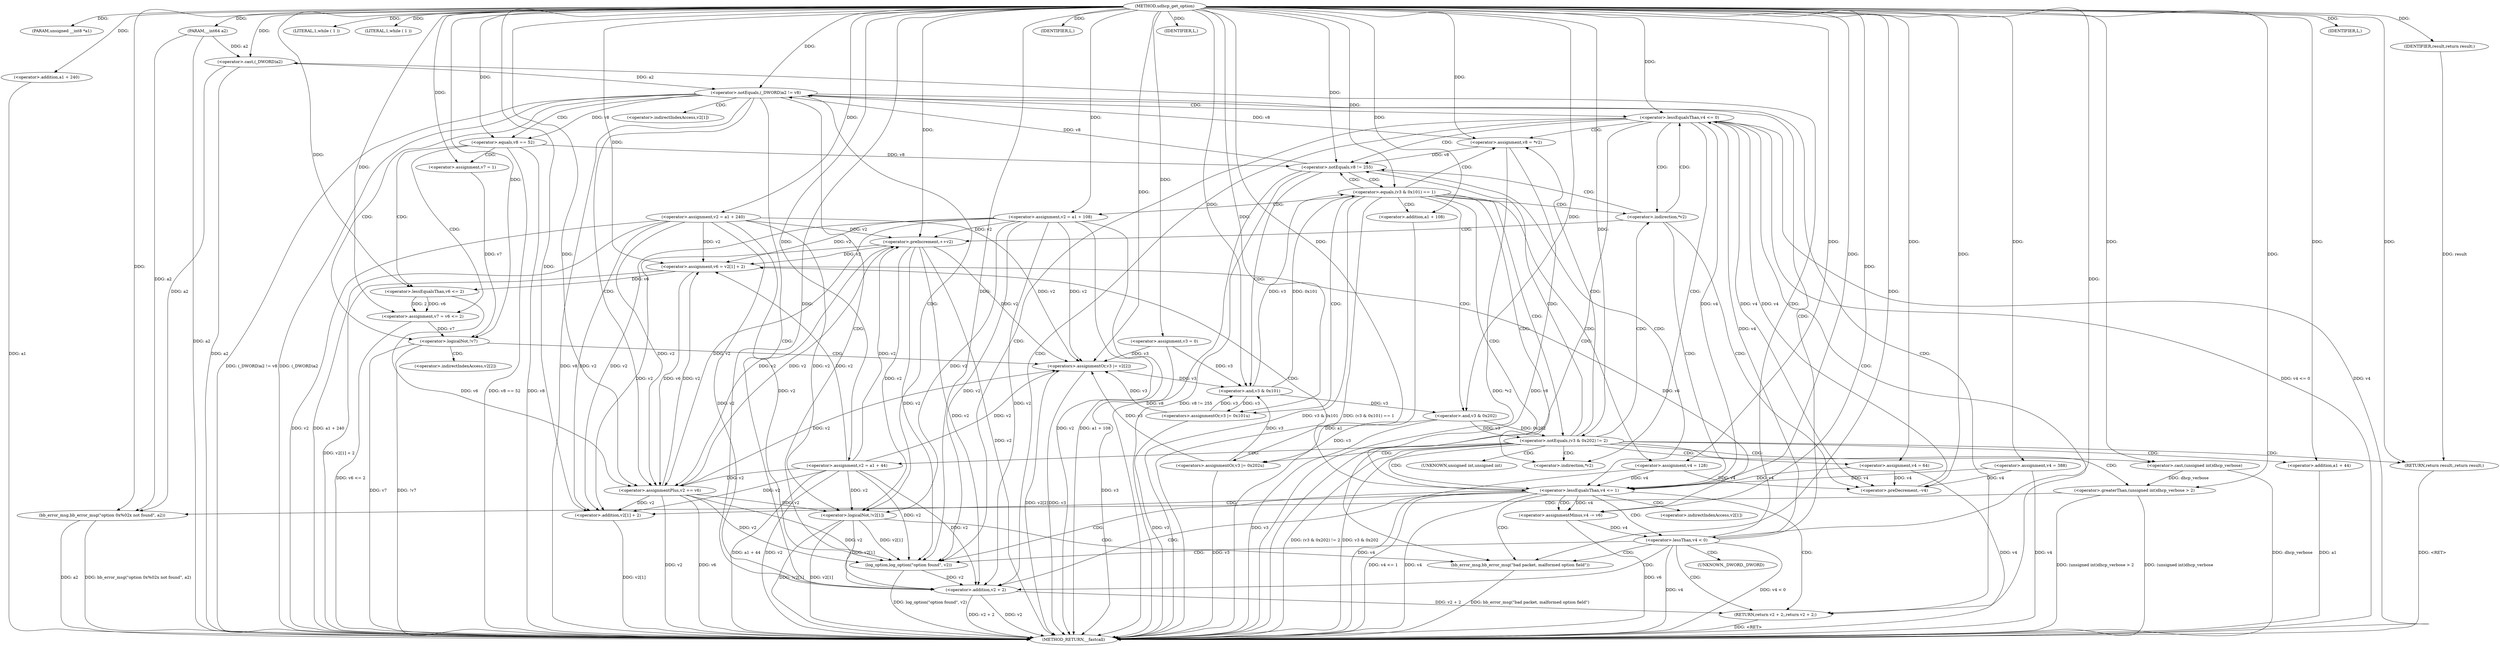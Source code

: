 digraph udhcp_get_option {  
"1000108" [label = "(METHOD,udhcp_get_option)" ]
"1000280" [label = "(METHOD_RETURN,__fastcall)" ]
"1000109" [label = "(PARAM,unsigned __int8 *a1)" ]
"1000110" [label = "(PARAM,__int64 a2)" ]
"1000119" [label = "(<operator>.assignment,v2 = a1 + 240)" ]
"1000121" [label = "(<operator>.addition,a1 + 240)" ]
"1000124" [label = "(<operator>.assignment,v3 = 0)" ]
"1000127" [label = "(<operator>.assignment,v4 = 388)" ]
"1000131" [label = "(LITERAL,1,while ( 1 ))" ]
"1000134" [label = "(LITERAL,1,while ( 1 ))" ]
"1000136" [label = "(<operator>.assignment,v8 = *v2)" ]
"1000144" [label = "(<operator>.preDecrement,--v4)" ]
"1000146" [label = "(<operator>.preIncrement,++v2)" ]
"1000150" [label = "(<operator>.lessEqualsThan,v4 <= 0)" ]
"1000155" [label = "(<operator>.notEquals,v8 != 255)" ]
"1000160" [label = "(<operator>.equals,(v3 & 0x101) == 1)" ]
"1000161" [label = "(<operator>.and,v3 & 0x101)" ]
"1000166" [label = "(<operators>.assignmentOr,v3 |= 0x101u)" ]
"1000169" [label = "(<operator>.assignment,v2 = a1 + 108)" ]
"1000171" [label = "(<operator>.addition,a1 + 108)" ]
"1000174" [label = "(<operator>.assignment,v4 = 128)" ]
"1000180" [label = "(<operator>.notEquals,(v3 & 0x202) != 2)" ]
"1000181" [label = "(<operator>.and,v3 & 0x202)" ]
"1000186" [label = "(IDENTIFIER,L,)" ]
"1000188" [label = "(<operator>.greaterThan,(unsigned int)dhcp_verbose > 2)" ]
"1000189" [label = "(<operator>.cast,(unsigned int)dhcp_verbose)" ]
"1000194" [label = "(bb_error_msg,bb_error_msg(\"option 0x%02x not found\", a2))" ]
"1000197" [label = "(IDENTIFIER,L,)" ]
"1000198" [label = "(RETURN,return result;,return result;)" ]
"1000199" [label = "(IDENTIFIER,result,return result;)" ]
"1000200" [label = "(<operators>.assignmentOr,v3 |= 0x202u)" ]
"1000203" [label = "(<operator>.assignment,v2 = a1 + 44)" ]
"1000205" [label = "(<operator>.addition,a1 + 44)" ]
"1000208" [label = "(<operator>.assignment,v4 = 64)" ]
"1000212" [label = "(<operator>.lessEqualsThan,v4 <= 1)" ]
"1000216" [label = "(<operator>.assignment,v6 = v2[1] + 2)" ]
"1000218" [label = "(<operator>.addition,v2[1] + 2)" ]
"1000223" [label = "(<operator>.assignmentMinus,v4 -= v6)" ]
"1000227" [label = "(<operator>.lessThan,v4 < 0)" ]
"1000232" [label = "(<operator>.notEquals,(_DWORD)a2 != v8)" ]
"1000233" [label = "(<operator>.cast,(_DWORD)a2)" ]
"1000239" [label = "(<operator>.equals,v8 == 52)" ]
"1000242" [label = "(<operator>.assignment,v7 = v6 <= 2)" ]
"1000244" [label = "(<operator>.lessEqualsThan,v6 <= 2)" ]
"1000248" [label = "(<operator>.assignment,v7 = 1)" ]
"1000252" [label = "(<operator>.logicalNot,!v7)" ]
"1000254" [label = "(<operators>.assignmentOr,v3 |= v2[2])" ]
"1000259" [label = "(<operator>.assignmentPlus,v2 += v6)" ]
"1000264" [label = "(<operator>.logicalNot,!v2[1])" ]
"1000270" [label = "(bb_error_msg,bb_error_msg(\"bad packet, malformed option field\"))" ]
"1000272" [label = "(IDENTIFIER,L,)" ]
"1000273" [label = "(log_option,log_option(\"option found\", v2))" ]
"1000276" [label = "(RETURN,return v2 + 2;,return v2 + 2;)" ]
"1000277" [label = "(<operator>.addition,v2 + 2)" ]
"1000138" [label = "(<operator>.indirection,*v2)" ]
"1000141" [label = "(<operator>.indirection,*v2)" ]
"1000190" [label = "(UNKNOWN,unsigned int,unsigned int)" ]
"1000219" [label = "(<operator>.indirectIndexAccess,v2[1])" ]
"1000234" [label = "(UNKNOWN,_DWORD,_DWORD)" ]
"1000256" [label = "(<operator>.indirectIndexAccess,v2[2])" ]
"1000265" [label = "(<operator>.indirectIndexAccess,v2[1])" ]
  "1000119" -> "1000280"  [ label = "DDG: a1 + 240"] 
  "1000277" -> "1000280"  [ label = "DDG: v2 + 2"] 
  "1000136" -> "1000280"  [ label = "DDG: *v2"] 
  "1000124" -> "1000280"  [ label = "DDG: v3"] 
  "1000212" -> "1000280"  [ label = "DDG: v4 <= 1"] 
  "1000259" -> "1000280"  [ label = "DDG: v2"] 
  "1000180" -> "1000280"  [ label = "DDG: v3 & 0x202"] 
  "1000166" -> "1000280"  [ label = "DDG: v3"] 
  "1000160" -> "1000280"  [ label = "DDG: v3 & 0x101"] 
  "1000216" -> "1000280"  [ label = "DDG: v2[1] + 2"] 
  "1000194" -> "1000280"  [ label = "DDG: bb_error_msg(\"option 0x%02x not found\", a2)"] 
  "1000203" -> "1000280"  [ label = "DDG: a1 + 44"] 
  "1000127" -> "1000280"  [ label = "DDG: v4"] 
  "1000189" -> "1000280"  [ label = "DDG: dhcp_verbose"] 
  "1000119" -> "1000280"  [ label = "DDG: v2"] 
  "1000188" -> "1000280"  [ label = "DDG: (unsigned int)dhcp_verbose"] 
  "1000239" -> "1000280"  [ label = "DDG: v8 == 52"] 
  "1000242" -> "1000280"  [ label = "DDG: v6 <= 2"] 
  "1000232" -> "1000280"  [ label = "DDG: (_DWORD)a2"] 
  "1000264" -> "1000280"  [ label = "DDG: v2[1]"] 
  "1000121" -> "1000280"  [ label = "DDG: a1"] 
  "1000212" -> "1000280"  [ label = "DDG: v4"] 
  "1000254" -> "1000280"  [ label = "DDG: v2[2]"] 
  "1000136" -> "1000280"  [ label = "DDG: v8"] 
  "1000270" -> "1000280"  [ label = "DDG: bb_error_msg(\"bad packet, malformed option field\")"] 
  "1000227" -> "1000280"  [ label = "DDG: v4 < 0"] 
  "1000110" -> "1000280"  [ label = "DDG: a2"] 
  "1000150" -> "1000280"  [ label = "DDG: v4 <= 0"] 
  "1000180" -> "1000280"  [ label = "DDG: (v3 & 0x202) != 2"] 
  "1000181" -> "1000280"  [ label = "DDG: v3"] 
  "1000146" -> "1000280"  [ label = "DDG: v2"] 
  "1000203" -> "1000280"  [ label = "DDG: v2"] 
  "1000252" -> "1000280"  [ label = "DDG: v7"] 
  "1000232" -> "1000280"  [ label = "DDG: v8"] 
  "1000155" -> "1000280"  [ label = "DDG: v8 != 255"] 
  "1000232" -> "1000280"  [ label = "DDG: (_DWORD)a2 != v8"] 
  "1000254" -> "1000280"  [ label = "DDG: v3"] 
  "1000259" -> "1000280"  [ label = "DDG: v6"] 
  "1000169" -> "1000280"  [ label = "DDG: v2"] 
  "1000252" -> "1000280"  [ label = "DDG: !v7"] 
  "1000223" -> "1000280"  [ label = "DDG: v6"] 
  "1000169" -> "1000280"  [ label = "DDG: a1 + 108"] 
  "1000208" -> "1000280"  [ label = "DDG: v4"] 
  "1000188" -> "1000280"  [ label = "DDG: (unsigned int)dhcp_verbose > 2"] 
  "1000155" -> "1000280"  [ label = "DDG: v8"] 
  "1000200" -> "1000280"  [ label = "DDG: v3"] 
  "1000205" -> "1000280"  [ label = "DDG: a1"] 
  "1000227" -> "1000280"  [ label = "DDG: v4"] 
  "1000273" -> "1000280"  [ label = "DDG: log_option(\"option found\", v2)"] 
  "1000194" -> "1000280"  [ label = "DDG: a2"] 
  "1000277" -> "1000280"  [ label = "DDG: v2"] 
  "1000264" -> "1000280"  [ label = "DDG: !v2[1]"] 
  "1000160" -> "1000280"  [ label = "DDG: (v3 & 0x101) == 1"] 
  "1000174" -> "1000280"  [ label = "DDG: v4"] 
  "1000171" -> "1000280"  [ label = "DDG: a1"] 
  "1000239" -> "1000280"  [ label = "DDG: v8"] 
  "1000233" -> "1000280"  [ label = "DDG: a2"] 
  "1000218" -> "1000280"  [ label = "DDG: v2[1]"] 
  "1000150" -> "1000280"  [ label = "DDG: v4"] 
  "1000276" -> "1000280"  [ label = "DDG: <RET>"] 
  "1000198" -> "1000280"  [ label = "DDG: <RET>"] 
  "1000108" -> "1000109"  [ label = "DDG: "] 
  "1000108" -> "1000110"  [ label = "DDG: "] 
  "1000108" -> "1000119"  [ label = "DDG: "] 
  "1000108" -> "1000121"  [ label = "DDG: "] 
  "1000108" -> "1000124"  [ label = "DDG: "] 
  "1000108" -> "1000127"  [ label = "DDG: "] 
  "1000108" -> "1000131"  [ label = "DDG: "] 
  "1000108" -> "1000134"  [ label = "DDG: "] 
  "1000108" -> "1000136"  [ label = "DDG: "] 
  "1000127" -> "1000144"  [ label = "DDG: v4"] 
  "1000208" -> "1000144"  [ label = "DDG: v4"] 
  "1000174" -> "1000144"  [ label = "DDG: v4"] 
  "1000150" -> "1000144"  [ label = "DDG: v4"] 
  "1000108" -> "1000144"  [ label = "DDG: "] 
  "1000259" -> "1000146"  [ label = "DDG: v2"] 
  "1000119" -> "1000146"  [ label = "DDG: v2"] 
  "1000169" -> "1000146"  [ label = "DDG: v2"] 
  "1000203" -> "1000146"  [ label = "DDG: v2"] 
  "1000108" -> "1000146"  [ label = "DDG: "] 
  "1000227" -> "1000150"  [ label = "DDG: v4"] 
  "1000144" -> "1000150"  [ label = "DDG: v4"] 
  "1000108" -> "1000150"  [ label = "DDG: "] 
  "1000136" -> "1000155"  [ label = "DDG: v8"] 
  "1000239" -> "1000155"  [ label = "DDG: v8"] 
  "1000108" -> "1000155"  [ label = "DDG: "] 
  "1000161" -> "1000160"  [ label = "DDG: v3"] 
  "1000161" -> "1000160"  [ label = "DDG: 0x101"] 
  "1000166" -> "1000161"  [ label = "DDG: v3"] 
  "1000254" -> "1000161"  [ label = "DDG: v3"] 
  "1000124" -> "1000161"  [ label = "DDG: v3"] 
  "1000200" -> "1000161"  [ label = "DDG: v3"] 
  "1000108" -> "1000161"  [ label = "DDG: "] 
  "1000108" -> "1000160"  [ label = "DDG: "] 
  "1000108" -> "1000166"  [ label = "DDG: "] 
  "1000161" -> "1000166"  [ label = "DDG: v3"] 
  "1000108" -> "1000169"  [ label = "DDG: "] 
  "1000108" -> "1000171"  [ label = "DDG: "] 
  "1000108" -> "1000174"  [ label = "DDG: "] 
  "1000181" -> "1000180"  [ label = "DDG: v3"] 
  "1000181" -> "1000180"  [ label = "DDG: 0x202"] 
  "1000161" -> "1000181"  [ label = "DDG: v3"] 
  "1000108" -> "1000181"  [ label = "DDG: "] 
  "1000108" -> "1000180"  [ label = "DDG: "] 
  "1000108" -> "1000186"  [ label = "DDG: "] 
  "1000189" -> "1000188"  [ label = "DDG: dhcp_verbose"] 
  "1000108" -> "1000189"  [ label = "DDG: "] 
  "1000108" -> "1000188"  [ label = "DDG: "] 
  "1000108" -> "1000194"  [ label = "DDG: "] 
  "1000233" -> "1000194"  [ label = "DDG: a2"] 
  "1000110" -> "1000194"  [ label = "DDG: a2"] 
  "1000108" -> "1000197"  [ label = "DDG: "] 
  "1000199" -> "1000198"  [ label = "DDG: result"] 
  "1000108" -> "1000198"  [ label = "DDG: "] 
  "1000108" -> "1000199"  [ label = "DDG: "] 
  "1000108" -> "1000200"  [ label = "DDG: "] 
  "1000181" -> "1000200"  [ label = "DDG: v3"] 
  "1000108" -> "1000203"  [ label = "DDG: "] 
  "1000108" -> "1000205"  [ label = "DDG: "] 
  "1000108" -> "1000208"  [ label = "DDG: "] 
  "1000127" -> "1000212"  [ label = "DDG: v4"] 
  "1000208" -> "1000212"  [ label = "DDG: v4"] 
  "1000174" -> "1000212"  [ label = "DDG: v4"] 
  "1000150" -> "1000212"  [ label = "DDG: v4"] 
  "1000108" -> "1000212"  [ label = "DDG: "] 
  "1000259" -> "1000216"  [ label = "DDG: v2"] 
  "1000119" -> "1000216"  [ label = "DDG: v2"] 
  "1000169" -> "1000216"  [ label = "DDG: v2"] 
  "1000146" -> "1000216"  [ label = "DDG: v2"] 
  "1000203" -> "1000216"  [ label = "DDG: v2"] 
  "1000108" -> "1000216"  [ label = "DDG: "] 
  "1000259" -> "1000218"  [ label = "DDG: v2"] 
  "1000119" -> "1000218"  [ label = "DDG: v2"] 
  "1000169" -> "1000218"  [ label = "DDG: v2"] 
  "1000146" -> "1000218"  [ label = "DDG: v2"] 
  "1000203" -> "1000218"  [ label = "DDG: v2"] 
  "1000108" -> "1000218"  [ label = "DDG: "] 
  "1000216" -> "1000223"  [ label = "DDG: v6"] 
  "1000108" -> "1000223"  [ label = "DDG: "] 
  "1000212" -> "1000223"  [ label = "DDG: v4"] 
  "1000223" -> "1000227"  [ label = "DDG: v4"] 
  "1000108" -> "1000227"  [ label = "DDG: "] 
  "1000233" -> "1000232"  [ label = "DDG: a2"] 
  "1000110" -> "1000233"  [ label = "DDG: a2"] 
  "1000108" -> "1000233"  [ label = "DDG: "] 
  "1000136" -> "1000232"  [ label = "DDG: v8"] 
  "1000155" -> "1000232"  [ label = "DDG: v8"] 
  "1000108" -> "1000232"  [ label = "DDG: "] 
  "1000232" -> "1000239"  [ label = "DDG: v8"] 
  "1000108" -> "1000239"  [ label = "DDG: "] 
  "1000244" -> "1000242"  [ label = "DDG: v6"] 
  "1000244" -> "1000242"  [ label = "DDG: 2"] 
  "1000108" -> "1000242"  [ label = "DDG: "] 
  "1000108" -> "1000244"  [ label = "DDG: "] 
  "1000216" -> "1000244"  [ label = "DDG: v6"] 
  "1000108" -> "1000248"  [ label = "DDG: "] 
  "1000242" -> "1000252"  [ label = "DDG: v7"] 
  "1000248" -> "1000252"  [ label = "DDG: v7"] 
  "1000108" -> "1000252"  [ label = "DDG: "] 
  "1000259" -> "1000254"  [ label = "DDG: v2"] 
  "1000119" -> "1000254"  [ label = "DDG: v2"] 
  "1000169" -> "1000254"  [ label = "DDG: v2"] 
  "1000146" -> "1000254"  [ label = "DDG: v2"] 
  "1000203" -> "1000254"  [ label = "DDG: v2"] 
  "1000166" -> "1000254"  [ label = "DDG: v3"] 
  "1000124" -> "1000254"  [ label = "DDG: v3"] 
  "1000200" -> "1000254"  [ label = "DDG: v3"] 
  "1000108" -> "1000254"  [ label = "DDG: "] 
  "1000244" -> "1000259"  [ label = "DDG: v6"] 
  "1000108" -> "1000259"  [ label = "DDG: "] 
  "1000216" -> "1000259"  [ label = "DDG: v6"] 
  "1000119" -> "1000259"  [ label = "DDG: v2"] 
  "1000169" -> "1000259"  [ label = "DDG: v2"] 
  "1000146" -> "1000259"  [ label = "DDG: v2"] 
  "1000203" -> "1000259"  [ label = "DDG: v2"] 
  "1000259" -> "1000264"  [ label = "DDG: v2"] 
  "1000119" -> "1000264"  [ label = "DDG: v2"] 
  "1000169" -> "1000264"  [ label = "DDG: v2"] 
  "1000146" -> "1000264"  [ label = "DDG: v2"] 
  "1000203" -> "1000264"  [ label = "DDG: v2"] 
  "1000108" -> "1000270"  [ label = "DDG: "] 
  "1000108" -> "1000272"  [ label = "DDG: "] 
  "1000108" -> "1000273"  [ label = "DDG: "] 
  "1000259" -> "1000273"  [ label = "DDG: v2"] 
  "1000119" -> "1000273"  [ label = "DDG: v2"] 
  "1000264" -> "1000273"  [ label = "DDG: v2[1]"] 
  "1000169" -> "1000273"  [ label = "DDG: v2"] 
  "1000146" -> "1000273"  [ label = "DDG: v2"] 
  "1000203" -> "1000273"  [ label = "DDG: v2"] 
  "1000277" -> "1000276"  [ label = "DDG: v2 + 2"] 
  "1000264" -> "1000277"  [ label = "DDG: v2[1]"] 
  "1000273" -> "1000277"  [ label = "DDG: v2"] 
  "1000108" -> "1000277"  [ label = "DDG: "] 
  "1000259" -> "1000277"  [ label = "DDG: v2"] 
  "1000119" -> "1000277"  [ label = "DDG: v2"] 
  "1000169" -> "1000277"  [ label = "DDG: v2"] 
  "1000146" -> "1000277"  [ label = "DDG: v2"] 
  "1000203" -> "1000277"  [ label = "DDG: v2"] 
  "1000141" -> "1000144"  [ label = "CDG: "] 
  "1000141" -> "1000150"  [ label = "CDG: "] 
  "1000141" -> "1000146"  [ label = "CDG: "] 
  "1000141" -> "1000212"  [ label = "CDG: "] 
  "1000141" -> "1000155"  [ label = "CDG: "] 
  "1000150" -> "1000270"  [ label = "CDG: "] 
  "1000150" -> "1000277"  [ label = "CDG: "] 
  "1000150" -> "1000276"  [ label = "CDG: "] 
  "1000150" -> "1000273"  [ label = "CDG: "] 
  "1000150" -> "1000141"  [ label = "CDG: "] 
  "1000150" -> "1000138"  [ label = "CDG: "] 
  "1000150" -> "1000136"  [ label = "CDG: "] 
  "1000150" -> "1000155"  [ label = "CDG: "] 
  "1000155" -> "1000161"  [ label = "CDG: "] 
  "1000155" -> "1000212"  [ label = "CDG: "] 
  "1000155" -> "1000160"  [ label = "CDG: "] 
  "1000160" -> "1000174"  [ label = "CDG: "] 
  "1000160" -> "1000171"  [ label = "CDG: "] 
  "1000160" -> "1000169"  [ label = "CDG: "] 
  "1000160" -> "1000166"  [ label = "CDG: "] 
  "1000160" -> "1000181"  [ label = "CDG: "] 
  "1000160" -> "1000180"  [ label = "CDG: "] 
  "1000160" -> "1000212"  [ label = "CDG: "] 
  "1000160" -> "1000141"  [ label = "CDG: "] 
  "1000160" -> "1000138"  [ label = "CDG: "] 
  "1000160" -> "1000136"  [ label = "CDG: "] 
  "1000160" -> "1000155"  [ label = "CDG: "] 
  "1000180" -> "1000190"  [ label = "CDG: "] 
  "1000180" -> "1000189"  [ label = "CDG: "] 
  "1000180" -> "1000188"  [ label = "CDG: "] 
  "1000180" -> "1000208"  [ label = "CDG: "] 
  "1000180" -> "1000205"  [ label = "CDG: "] 
  "1000180" -> "1000203"  [ label = "CDG: "] 
  "1000180" -> "1000200"  [ label = "CDG: "] 
  "1000180" -> "1000198"  [ label = "CDG: "] 
  "1000180" -> "1000212"  [ label = "CDG: "] 
  "1000180" -> "1000141"  [ label = "CDG: "] 
  "1000180" -> "1000138"  [ label = "CDG: "] 
  "1000180" -> "1000136"  [ label = "CDG: "] 
  "1000180" -> "1000155"  [ label = "CDG: "] 
  "1000188" -> "1000194"  [ label = "CDG: "] 
  "1000212" -> "1000223"  [ label = "CDG: "] 
  "1000212" -> "1000219"  [ label = "CDG: "] 
  "1000212" -> "1000218"  [ label = "CDG: "] 
  "1000212" -> "1000216"  [ label = "CDG: "] 
  "1000212" -> "1000227"  [ label = "CDG: "] 
  "1000212" -> "1000270"  [ label = "CDG: "] 
  "1000212" -> "1000277"  [ label = "CDG: "] 
  "1000212" -> "1000276"  [ label = "CDG: "] 
  "1000212" -> "1000273"  [ label = "CDG: "] 
  "1000227" -> "1000234"  [ label = "CDG: "] 
  "1000227" -> "1000233"  [ label = "CDG: "] 
  "1000227" -> "1000232"  [ label = "CDG: "] 
  "1000227" -> "1000270"  [ label = "CDG: "] 
  "1000227" -> "1000277"  [ label = "CDG: "] 
  "1000227" -> "1000276"  [ label = "CDG: "] 
  "1000227" -> "1000273"  [ label = "CDG: "] 
  "1000232" -> "1000239"  [ label = "CDG: "] 
  "1000232" -> "1000252"  [ label = "CDG: "] 
  "1000232" -> "1000265"  [ label = "CDG: "] 
  "1000232" -> "1000264"  [ label = "CDG: "] 
  "1000232" -> "1000259"  [ label = "CDG: "] 
  "1000232" -> "1000277"  [ label = "CDG: "] 
  "1000232" -> "1000276"  [ label = "CDG: "] 
  "1000232" -> "1000273"  [ label = "CDG: "] 
  "1000232" -> "1000150"  [ label = "CDG: "] 
  "1000239" -> "1000248"  [ label = "CDG: "] 
  "1000239" -> "1000244"  [ label = "CDG: "] 
  "1000239" -> "1000242"  [ label = "CDG: "] 
  "1000252" -> "1000256"  [ label = "CDG: "] 
  "1000252" -> "1000254"  [ label = "CDG: "] 
  "1000264" -> "1000270"  [ label = "CDG: "] 
}
